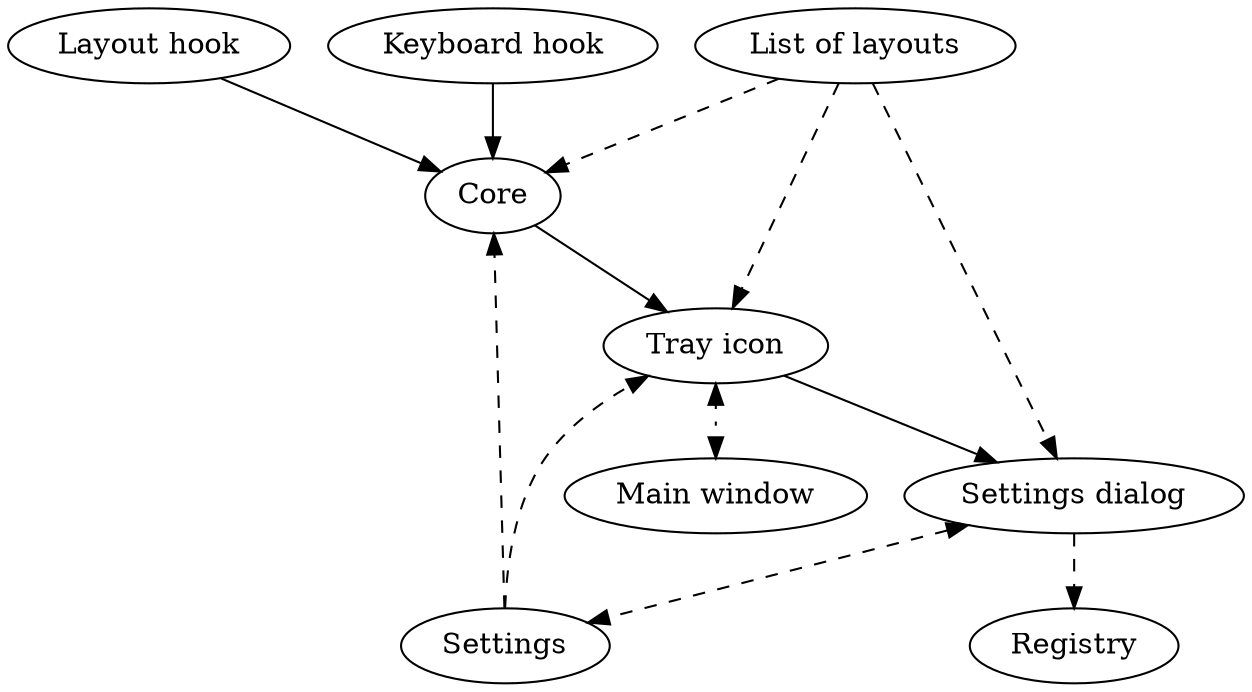 digraph initialization{	
	overlap=scale

	Core
	Kh[label="Keyboard hook"]
	Lh[label="Layout hook"]
	Lol[label="List of layouts"]
	Mw[label="Main window"]
	Registry
	Sd[label="Settings dialog"]
	Settings	
	Ti[label="Tray icon"]
	
	Core -> Ti
	Kh -> Core
	Lh -> Core
	Lol -> Core[style="dashed"]
	Lol -> Sd[style="dashed"]
	Lol -> Ti[style="dashed"]
	Sd -> Registry[style="dashed"]
	Sd -> Settings[style="dashed", dir="both"]
	Settings -> Core[style="dashed"]
	Settings -> Ti[style="dashed"]
	Ti -> Mw[style="dotted", dir="both"]
	Ti -> Sd
}
